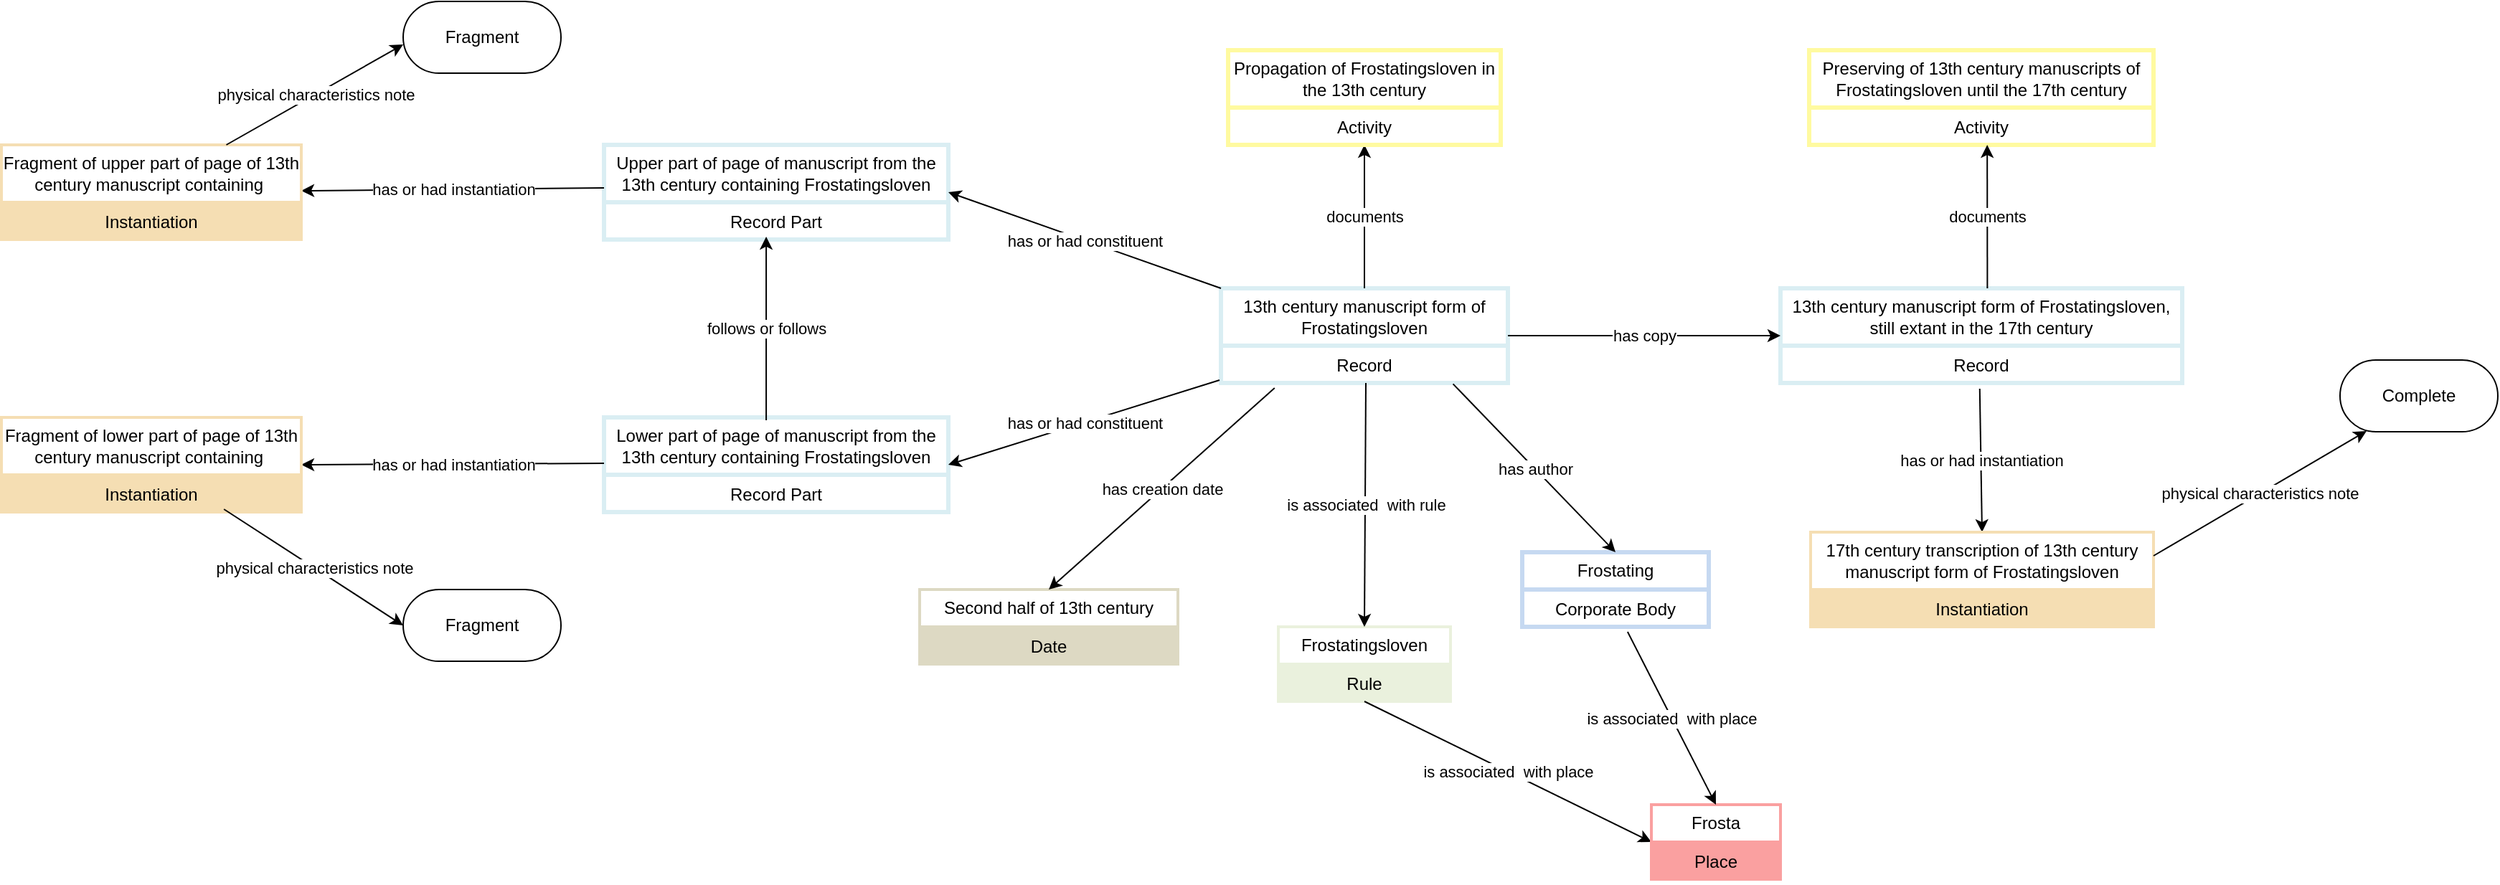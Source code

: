 <mxfile version="28.2.8">
  <diagram name="Page-1" id="O2NB3AHUGkKWXO4BTzOB">
    <mxGraphModel dx="5551" dy="566" grid="1" gridSize="10" guides="1" tooltips="1" connect="1" arrows="1" fold="1" page="1" pageScale="1" pageWidth="4681" pageHeight="3300" math="0" shadow="0">
      <root>
        <mxCell id="0" />
        <mxCell id="1" parent="0" />
        <mxCell id="L6I_B5Xg3VRzbRjyq4MM-1" value="13th century manuscript form of Frostatingsloven" style="swimlane;fontStyle=0;childLayout=stackLayout;horizontal=1;startSize=40;strokeColor=#DAEEF3;strokeWidth=3;fillColor=none;horizontalStack=0;resizeParent=1;resizeParentMax=0;resizeLast=0;collapsible=1;marginBottom=0;whiteSpace=wrap;html=1;" parent="1" vertex="1">
          <mxGeometry x="530" y="220" width="200" height="66" as="geometry" />
        </mxCell>
        <mxCell id="L6I_B5Xg3VRzbRjyq4MM-2" value="Record" style="text;strokeColor=#DAEEF3;strokeWidth=3;fillColor=none;align=center;verticalAlign=top;spacingLeft=4;spacingRight=4;overflow=hidden;rotatable=0;points=[[0,0.5],[1,0.5]];portConstraint=eastwest;whiteSpace=wrap;html=1;" parent="L6I_B5Xg3VRzbRjyq4MM-1" vertex="1">
          <mxGeometry y="40" width="200" height="26" as="geometry" />
        </mxCell>
        <mxCell id="L6I_B5Xg3VRzbRjyq4MM-3" value="Upper part of page of manuscript from the 13th century containing Frostatingsloven" style="swimlane;fontStyle=0;childLayout=stackLayout;horizontal=1;startSize=40;strokeColor=#DAEEF3;strokeWidth=3;fillColor=none;horizontalStack=0;resizeParent=1;resizeParentMax=0;resizeLast=0;collapsible=1;marginBottom=0;whiteSpace=wrap;html=1;" parent="1" vertex="1">
          <mxGeometry x="100" y="120" width="240" height="66" as="geometry" />
        </mxCell>
        <mxCell id="L6I_B5Xg3VRzbRjyq4MM-4" value="Record Part" style="text;strokeColor=#DAEEF3;strokeWidth=3;fillColor=none;align=center;verticalAlign=top;spacingLeft=4;spacingRight=4;overflow=hidden;rotatable=0;points=[[0,0.5],[1,0.5]];portConstraint=eastwest;whiteSpace=wrap;html=1;" parent="L6I_B5Xg3VRzbRjyq4MM-3" vertex="1">
          <mxGeometry y="40" width="240" height="26" as="geometry" />
        </mxCell>
        <mxCell id="L6I_B5Xg3VRzbRjyq4MM-5" value="Lower part of page of manuscript from the 13th century containing Frostatingsloven" style="swimlane;fontStyle=0;childLayout=stackLayout;horizontal=1;startSize=40;strokeColor=#DAEEF3;strokeWidth=3;fillColor=none;horizontalStack=0;resizeParent=1;resizeParentMax=0;resizeLast=0;collapsible=1;marginBottom=0;whiteSpace=wrap;html=1;" parent="1" vertex="1">
          <mxGeometry x="100" y="310" width="240" height="66" as="geometry" />
        </mxCell>
        <mxCell id="L6I_B5Xg3VRzbRjyq4MM-6" value="Record Part" style="text;strokeColor=#DAEEF3;strokeWidth=3;fillColor=none;align=center;verticalAlign=top;spacingLeft=4;spacingRight=4;overflow=hidden;rotatable=0;points=[[0,0.5],[1,0.5]];portConstraint=eastwest;whiteSpace=wrap;html=1;" parent="L6I_B5Xg3VRzbRjyq4MM-5" vertex="1">
          <mxGeometry y="40" width="240" height="26" as="geometry" />
        </mxCell>
        <mxCell id="L6I_B5Xg3VRzbRjyq4MM-7" value="" style="endArrow=classic;html=1;rounded=0;exitX=0.471;exitY=0.03;exitDx=0;exitDy=0;exitPerimeter=0;entryX=0.471;entryY=0.923;entryDx=0;entryDy=0;entryPerimeter=0;" parent="1" source="L6I_B5Xg3VRzbRjyq4MM-5" target="L6I_B5Xg3VRzbRjyq4MM-4" edge="1">
          <mxGeometry relative="1" as="geometry">
            <mxPoint x="213" y="290" as="sourcePoint" />
            <mxPoint x="280" y="230" as="targetPoint" />
          </mxGeometry>
        </mxCell>
        <mxCell id="L6I_B5Xg3VRzbRjyq4MM-8" value="follows or follows" style="edgeLabel;resizable=0;html=1;;align=center;verticalAlign=middle;" parent="L6I_B5Xg3VRzbRjyq4MM-7" connectable="0" vertex="1">
          <mxGeometry relative="1" as="geometry" />
        </mxCell>
        <mxCell id="L6I_B5Xg3VRzbRjyq4MM-9" value="" style="endArrow=classic;html=1;rounded=0;exitX=0;exitY=0;exitDx=0;exitDy=0;entryX=1;entryY=0.5;entryDx=0;entryDy=0;" parent="1" source="L6I_B5Xg3VRzbRjyq4MM-1" target="L6I_B5Xg3VRzbRjyq4MM-3" edge="1">
          <mxGeometry relative="1" as="geometry">
            <mxPoint x="500" y="246" as="sourcePoint" />
            <mxPoint x="500" y="140" as="targetPoint" />
          </mxGeometry>
        </mxCell>
        <mxCell id="L6I_B5Xg3VRzbRjyq4MM-10" value="has or had constituent" style="edgeLabel;resizable=0;html=1;;align=center;verticalAlign=middle;" parent="L6I_B5Xg3VRzbRjyq4MM-9" connectable="0" vertex="1">
          <mxGeometry relative="1" as="geometry" />
        </mxCell>
        <mxCell id="L6I_B5Xg3VRzbRjyq4MM-11" value="" style="endArrow=classic;html=1;rounded=0;entryX=1;entryY=0.5;entryDx=0;entryDy=0;exitX=-0.005;exitY=0.923;exitDx=0;exitDy=0;exitPerimeter=0;" parent="1" source="L6I_B5Xg3VRzbRjyq4MM-2" target="L6I_B5Xg3VRzbRjyq4MM-5" edge="1">
          <mxGeometry relative="1" as="geometry">
            <mxPoint x="570" y="387" as="sourcePoint" />
            <mxPoint x="440" y="300" as="targetPoint" />
          </mxGeometry>
        </mxCell>
        <mxCell id="L6I_B5Xg3VRzbRjyq4MM-12" value="has or had constituent" style="edgeLabel;resizable=0;html=1;;align=center;verticalAlign=middle;" parent="L6I_B5Xg3VRzbRjyq4MM-11" connectable="0" vertex="1">
          <mxGeometry relative="1" as="geometry" />
        </mxCell>
        <mxCell id="L6I_B5Xg3VRzbRjyq4MM-14" value="" style="endArrow=classic;html=1;rounded=0;exitX=0.5;exitY=0;exitDx=0;exitDy=0;" parent="1" source="L6I_B5Xg3VRzbRjyq4MM-1" target="L6I_B5Xg3VRzbRjyq4MM-16" edge="1">
          <mxGeometry relative="1" as="geometry">
            <mxPoint x="900" y="187" as="sourcePoint" />
            <mxPoint x="630" y="120" as="targetPoint" />
          </mxGeometry>
        </mxCell>
        <mxCell id="L6I_B5Xg3VRzbRjyq4MM-15" value="documents" style="edgeLabel;resizable=0;html=1;;align=center;verticalAlign=middle;" parent="L6I_B5Xg3VRzbRjyq4MM-14" connectable="0" vertex="1">
          <mxGeometry relative="1" as="geometry" />
        </mxCell>
        <mxCell id="L6I_B5Xg3VRzbRjyq4MM-16" value="Propagation of Frostatingsloven in the 13th century" style="swimlane;fontStyle=0;childLayout=stackLayout;horizontal=1;startSize=40;strokeColor=#FFFAA0;strokeWidth=3;fillColor=none;horizontalStack=0;resizeParent=1;resizeParentMax=0;resizeLast=0;collapsible=1;marginBottom=0;whiteSpace=wrap;html=1;" parent="1" vertex="1">
          <mxGeometry x="535" y="54" width="190" height="66" as="geometry" />
        </mxCell>
        <mxCell id="L6I_B5Xg3VRzbRjyq4MM-17" value="Activity" style="text;strokeColor=#FFFAA0;strokeWidth=3;fillColor=none;align=center;verticalAlign=top;spacingLeft=4;spacingRight=4;overflow=hidden;rotatable=0;points=[[0,0.5],[1,0.5]];portConstraint=eastwest;whiteSpace=wrap;html=1;" parent="L6I_B5Xg3VRzbRjyq4MM-16" vertex="1">
          <mxGeometry y="40" width="190" height="26" as="geometry" />
        </mxCell>
        <mxCell id="PNjjJlQ0i2x1OqJXH55u-1" value="13th century manuscript form of Frostatingsloven, still extant in the 17th century" style="swimlane;fontStyle=0;childLayout=stackLayout;horizontal=1;startSize=40;strokeColor=#DAEEF3;strokeWidth=3;fillColor=none;horizontalStack=0;resizeParent=1;resizeParentMax=0;resizeLast=0;collapsible=1;marginBottom=0;whiteSpace=wrap;html=1;" parent="1" vertex="1">
          <mxGeometry x="920" y="220" width="280" height="66" as="geometry" />
        </mxCell>
        <mxCell id="PNjjJlQ0i2x1OqJXH55u-2" value="Record" style="text;strokeColor=#DAEEF3;strokeWidth=3;fillColor=none;align=center;verticalAlign=top;spacingLeft=4;spacingRight=4;overflow=hidden;rotatable=0;points=[[0,0.5],[1,0.5]];portConstraint=eastwest;whiteSpace=wrap;html=1;" parent="PNjjJlQ0i2x1OqJXH55u-1" vertex="1">
          <mxGeometry y="40" width="280" height="26" as="geometry" />
        </mxCell>
        <mxCell id="PNjjJlQ0i2x1OqJXH55u-3" value="" style="endArrow=classic;html=1;rounded=0;exitX=1;exitY=0.5;exitDx=0;exitDy=0;entryX=0;entryY=0.5;entryDx=0;entryDy=0;" parent="1" source="L6I_B5Xg3VRzbRjyq4MM-1" target="PNjjJlQ0i2x1OqJXH55u-1" edge="1">
          <mxGeometry relative="1" as="geometry">
            <mxPoint x="780" y="310" as="sourcePoint" />
            <mxPoint x="848" y="226" as="targetPoint" />
          </mxGeometry>
        </mxCell>
        <mxCell id="PNjjJlQ0i2x1OqJXH55u-4" value="has copy" style="edgeLabel;resizable=0;html=1;;align=center;verticalAlign=middle;" parent="PNjjJlQ0i2x1OqJXH55u-3" connectable="0" vertex="1">
          <mxGeometry relative="1" as="geometry" />
        </mxCell>
        <mxCell id="PNjjJlQ0i2x1OqJXH55u-7" value="Preserving of 13th century manuscripts of Frostatingsloven until the 17th century" style="swimlane;fontStyle=0;childLayout=stackLayout;horizontal=1;startSize=40;strokeColor=#FFFAA0;strokeWidth=3;fillColor=none;horizontalStack=0;resizeParent=1;resizeParentMax=0;resizeLast=0;collapsible=1;marginBottom=0;whiteSpace=wrap;html=1;" parent="1" vertex="1">
          <mxGeometry x="940" y="54" width="240" height="66" as="geometry" />
        </mxCell>
        <mxCell id="PNjjJlQ0i2x1OqJXH55u-8" value="Activity" style="text;strokeColor=#FFFAA0;strokeWidth=3;fillColor=none;align=center;verticalAlign=top;spacingLeft=4;spacingRight=4;overflow=hidden;rotatable=0;points=[[0,0.5],[1,0.5]];portConstraint=eastwest;whiteSpace=wrap;html=1;" parent="PNjjJlQ0i2x1OqJXH55u-7" vertex="1">
          <mxGeometry y="40" width="240" height="26" as="geometry" />
        </mxCell>
        <mxCell id="PNjjJlQ0i2x1OqJXH55u-9" value="" style="endArrow=classic;html=1;rounded=0;exitX=0.515;exitY=0;exitDx=0;exitDy=0;entryX=0.517;entryY=1;entryDx=0;entryDy=0;entryPerimeter=0;exitPerimeter=0;" parent="1" source="PNjjJlQ0i2x1OqJXH55u-1" target="PNjjJlQ0i2x1OqJXH55u-8" edge="1">
          <mxGeometry relative="1" as="geometry">
            <mxPoint x="1080" y="220" as="sourcePoint" />
            <mxPoint x="1080" y="120" as="targetPoint" />
          </mxGeometry>
        </mxCell>
        <mxCell id="PNjjJlQ0i2x1OqJXH55u-10" value="documents" style="edgeLabel;resizable=0;html=1;;align=center;verticalAlign=middle;" parent="PNjjJlQ0i2x1OqJXH55u-9" connectable="0" vertex="1">
          <mxGeometry relative="1" as="geometry" />
        </mxCell>
        <mxCell id="PNjjJlQ0i2x1OqJXH55u-11" value="" style="endArrow=classic;html=1;rounded=0;exitX=0.496;exitY=1.154;exitDx=0;exitDy=0;exitPerimeter=0;entryX=0.5;entryY=0;entryDx=0;entryDy=0;" parent="1" source="PNjjJlQ0i2x1OqJXH55u-2" target="PNjjJlQ0i2x1OqJXH55u-16" edge="1">
          <mxGeometry relative="1" as="geometry">
            <mxPoint x="960" y="420" as="sourcePoint" />
            <mxPoint x="1064" y="420" as="targetPoint" />
          </mxGeometry>
        </mxCell>
        <mxCell id="PNjjJlQ0i2x1OqJXH55u-12" value="has or had instantiation" style="edgeLabel;resizable=0;html=1;;align=center;verticalAlign=middle;" parent="PNjjJlQ0i2x1OqJXH55u-11" connectable="0" vertex="1">
          <mxGeometry relative="1" as="geometry" />
        </mxCell>
        <mxCell id="PNjjJlQ0i2x1OqJXH55u-16" value="17th century transcription of 13th century manuscript form of Frostatingsloven" style="swimlane;fontStyle=0;childLayout=stackLayout;horizontal=1;startSize=40;strokeColor=#F5DEB3;strokeWidth=2;fillColor=none;horizontalStack=0;resizeParent=1;resizeParentMax=0;resizeLast=0;collapsible=1;marginBottom=0;whiteSpace=wrap;html=1;" parent="1" vertex="1">
          <mxGeometry x="941" y="390" width="239" height="66" as="geometry" />
        </mxCell>
        <mxCell id="PNjjJlQ0i2x1OqJXH55u-17" value="Instantiation&lt;div&gt;&lt;br&gt;&lt;/div&gt;" style="text;strokeColor=#F5DEB3;strokeWidth=2;fillColor=#F5DEB3;align=center;verticalAlign=top;spacingLeft=4;spacingRight=4;overflow=hidden;rotatable=0;points=[[0,0.5],[1,0.5]];portConstraint=eastwest;whiteSpace=wrap;html=1;" parent="PNjjJlQ0i2x1OqJXH55u-16" vertex="1">
          <mxGeometry y="40" width="239" height="26" as="geometry" />
        </mxCell>
        <mxCell id="PNjjJlQ0i2x1OqJXH55u-18" value="" style="endArrow=classic;html=1;rounded=0;exitX=1;exitY=0.25;exitDx=0;exitDy=0;entryX=0.168;entryY=0.99;entryDx=0;entryDy=0;entryPerimeter=0;" parent="1" source="PNjjJlQ0i2x1OqJXH55u-16" target="PNjjJlQ0i2x1OqJXH55u-21" edge="1">
          <mxGeometry relative="1" as="geometry">
            <mxPoint x="1220" y="360" as="sourcePoint" />
            <mxPoint x="1270" y="320" as="targetPoint" />
          </mxGeometry>
        </mxCell>
        <mxCell id="PNjjJlQ0i2x1OqJXH55u-19" value="physical characteristics note" style="edgeLabel;resizable=0;html=1;;align=center;verticalAlign=middle;" parent="PNjjJlQ0i2x1OqJXH55u-18" connectable="0" vertex="1">
          <mxGeometry relative="1" as="geometry" />
        </mxCell>
        <mxCell id="PNjjJlQ0i2x1OqJXH55u-21" value="Complete" style="html=1;whiteSpace=wrap;rounded=1;arcSize=50;" parent="1" vertex="1">
          <mxGeometry x="1310" y="270" width="110" height="50" as="geometry" />
        </mxCell>
        <mxCell id="PNjjJlQ0i2x1OqJXH55u-22" value="" style="endArrow=classic;html=1;rounded=0;" parent="1" target="PNjjJlQ0i2x1OqJXH55u-24" edge="1">
          <mxGeometry relative="1" as="geometry">
            <mxPoint x="100" y="150" as="sourcePoint" />
            <mxPoint x="-80" y="150" as="targetPoint" />
          </mxGeometry>
        </mxCell>
        <mxCell id="PNjjJlQ0i2x1OqJXH55u-23" value="has or had instantiation" style="edgeLabel;resizable=0;html=1;;align=center;verticalAlign=middle;" parent="PNjjJlQ0i2x1OqJXH55u-22" connectable="0" vertex="1">
          <mxGeometry relative="1" as="geometry" />
        </mxCell>
        <mxCell id="PNjjJlQ0i2x1OqJXH55u-24" value="Fragment of upper part of page of 13th century manuscript containing&amp;nbsp;" style="swimlane;fontStyle=0;childLayout=stackLayout;horizontal=1;startSize=40;strokeColor=#F5DEB3;strokeWidth=2;fillColor=none;horizontalStack=0;resizeParent=1;resizeParentMax=0;resizeLast=0;collapsible=1;marginBottom=0;whiteSpace=wrap;html=1;" parent="1" vertex="1">
          <mxGeometry x="-320" y="120" width="209" height="66" as="geometry" />
        </mxCell>
        <mxCell id="PNjjJlQ0i2x1OqJXH55u-25" value="Instantiation&lt;div&gt;&lt;br&gt;&lt;/div&gt;" style="text;strokeColor=#F5DEB3;strokeWidth=2;fillColor=#F5DEB3;align=center;verticalAlign=top;spacingLeft=4;spacingRight=4;overflow=hidden;rotatable=0;points=[[0,0.5],[1,0.5]];portConstraint=eastwest;whiteSpace=wrap;html=1;" parent="PNjjJlQ0i2x1OqJXH55u-24" vertex="1">
          <mxGeometry y="40" width="209" height="26" as="geometry" />
        </mxCell>
        <mxCell id="PNjjJlQ0i2x1OqJXH55u-26" value="" style="endArrow=classic;html=1;rounded=0;entryX=1;entryY=0.5;entryDx=0;entryDy=0;" parent="1" target="PNjjJlQ0i2x1OqJXH55u-28" edge="1">
          <mxGeometry relative="1" as="geometry">
            <mxPoint x="100" y="342" as="sourcePoint" />
            <mxPoint x="-111" y="344" as="targetPoint" />
          </mxGeometry>
        </mxCell>
        <mxCell id="PNjjJlQ0i2x1OqJXH55u-27" value="has or had instantiation" style="edgeLabel;resizable=0;html=1;;align=center;verticalAlign=middle;" parent="PNjjJlQ0i2x1OqJXH55u-26" connectable="0" vertex="1">
          <mxGeometry relative="1" as="geometry" />
        </mxCell>
        <mxCell id="PNjjJlQ0i2x1OqJXH55u-28" value="Fragment of lower part of page of 13th century manuscript containing&amp;nbsp;" style="swimlane;fontStyle=0;childLayout=stackLayout;horizontal=1;startSize=40;strokeColor=#F5DEB3;strokeWidth=2;fillColor=none;horizontalStack=0;resizeParent=1;resizeParentMax=0;resizeLast=0;collapsible=1;marginBottom=0;whiteSpace=wrap;html=1;" parent="1" vertex="1">
          <mxGeometry x="-320" y="310" width="209" height="66" as="geometry" />
        </mxCell>
        <mxCell id="PNjjJlQ0i2x1OqJXH55u-29" value="Instantiation&lt;div&gt;&lt;br&gt;&lt;/div&gt;" style="text;strokeColor=#F5DEB3;strokeWidth=2;fillColor=#F5DEB3;align=center;verticalAlign=top;spacingLeft=4;spacingRight=4;overflow=hidden;rotatable=0;points=[[0,0.5],[1,0.5]];portConstraint=eastwest;whiteSpace=wrap;html=1;" parent="PNjjJlQ0i2x1OqJXH55u-28" vertex="1">
          <mxGeometry y="40" width="209" height="26" as="geometry" />
        </mxCell>
        <mxCell id="PNjjJlQ0i2x1OqJXH55u-30" value="" style="endArrow=classic;html=1;rounded=0;exitX=0.75;exitY=0;exitDx=0;exitDy=0;entryX=0;entryY=0.6;entryDx=0;entryDy=0;entryPerimeter=0;" parent="1" source="PNjjJlQ0i2x1OqJXH55u-24" target="PNjjJlQ0i2x1OqJXH55u-32" edge="1">
          <mxGeometry relative="1" as="geometry">
            <mxPoint x="86" y="86.66" as="sourcePoint" />
            <mxPoint x="50" y="50" as="targetPoint" />
          </mxGeometry>
        </mxCell>
        <mxCell id="PNjjJlQ0i2x1OqJXH55u-31" value="physical characteristics note" style="edgeLabel;resizable=0;html=1;;align=center;verticalAlign=middle;" parent="PNjjJlQ0i2x1OqJXH55u-30" connectable="0" vertex="1">
          <mxGeometry relative="1" as="geometry" />
        </mxCell>
        <mxCell id="PNjjJlQ0i2x1OqJXH55u-32" value="Fragment" style="html=1;whiteSpace=wrap;rounded=1;arcSize=50;" parent="1" vertex="1">
          <mxGeometry x="-40" y="20" width="110" height="50" as="geometry" />
        </mxCell>
        <mxCell id="PNjjJlQ0i2x1OqJXH55u-33" value="" style="endArrow=classic;html=1;rounded=0;exitX=0.742;exitY=0.923;exitDx=0;exitDy=0;exitPerimeter=0;entryX=0;entryY=0.5;entryDx=0;entryDy=0;" parent="1" source="PNjjJlQ0i2x1OqJXH55u-29" target="PNjjJlQ0i2x1OqJXH55u-35" edge="1">
          <mxGeometry relative="1" as="geometry">
            <mxPoint x="-150" y="380" as="sourcePoint" />
            <mxPoint x="70" y="440" as="targetPoint" />
          </mxGeometry>
        </mxCell>
        <mxCell id="PNjjJlQ0i2x1OqJXH55u-34" value="physical characteristics note" style="edgeLabel;resizable=0;html=1;;align=center;verticalAlign=middle;" parent="PNjjJlQ0i2x1OqJXH55u-33" connectable="0" vertex="1">
          <mxGeometry relative="1" as="geometry" />
        </mxCell>
        <mxCell id="PNjjJlQ0i2x1OqJXH55u-35" value="Fragment" style="html=1;whiteSpace=wrap;rounded=1;arcSize=50;" parent="1" vertex="1">
          <mxGeometry x="-40" y="430" width="110" height="50" as="geometry" />
        </mxCell>
        <mxCell id="PNjjJlQ0i2x1OqJXH55u-37" value="Second half of 13th century" style="swimlane;fontStyle=0;childLayout=stackLayout;horizontal=1;startSize=26;strokeColor=#DDD9C3;strokeWidth=2;fillColor=none;horizontalStack=0;resizeParent=1;resizeParentMax=0;resizeLast=0;collapsible=1;marginBottom=0;whiteSpace=wrap;html=1;" parent="1" vertex="1">
          <mxGeometry x="320" y="430" width="180" height="52" as="geometry" />
        </mxCell>
        <mxCell id="PNjjJlQ0i2x1OqJXH55u-38" value="Date" style="text;strokeColor=#DDD9C3;strokeWidth=2;fillColor=#DDD9C3;align=center;verticalAlign=top;spacingLeft=4;spacingRight=4;overflow=hidden;rotatable=0;points=[[0,0.5],[1,0.5]];portConstraint=eastwest;whiteSpace=wrap;html=1;" parent="PNjjJlQ0i2x1OqJXH55u-37" vertex="1">
          <mxGeometry y="26" width="180" height="26" as="geometry" />
        </mxCell>
        <mxCell id="PNjjJlQ0i2x1OqJXH55u-39" value="" style="endArrow=classic;html=1;rounded=0;entryX=0.5;entryY=0;entryDx=0;entryDy=0;exitX=0.187;exitY=1.137;exitDx=0;exitDy=0;exitPerimeter=0;entryPerimeter=0;" parent="1" source="L6I_B5Xg3VRzbRjyq4MM-2" target="PNjjJlQ0i2x1OqJXH55u-37" edge="1">
          <mxGeometry relative="1" as="geometry">
            <mxPoint x="575" y="361" as="sourcePoint" />
            <mxPoint x="386" y="420" as="targetPoint" />
          </mxGeometry>
        </mxCell>
        <mxCell id="PNjjJlQ0i2x1OqJXH55u-40" value="has creation date" style="edgeLabel;resizable=0;html=1;;align=center;verticalAlign=middle;" parent="PNjjJlQ0i2x1OqJXH55u-39" connectable="0" vertex="1">
          <mxGeometry relative="1" as="geometry" />
        </mxCell>
        <mxCell id="PNjjJlQ0i2x1OqJXH55u-41" value="Frostating" style="swimlane;fontStyle=0;childLayout=stackLayout;horizontal=1;startSize=26;strokeColor=#C6D9F1;strokeWidth=3;fillColor=none;horizontalStack=0;resizeParent=1;resizeParentMax=0;resizeLast=0;collapsible=1;marginBottom=0;whiteSpace=wrap;html=1;" parent="1" vertex="1">
          <mxGeometry x="740" y="404" width="130" height="52" as="geometry" />
        </mxCell>
        <mxCell id="PNjjJlQ0i2x1OqJXH55u-42" value="Corporate Body" style="text;strokeColor=#C6D9F1;strokeWidth=3;fillColor=none;align=center;verticalAlign=top;spacingLeft=4;spacingRight=4;overflow=hidden;rotatable=0;points=[[0,0.5],[1,0.5]];portConstraint=eastwest;whiteSpace=wrap;html=1;" parent="PNjjJlQ0i2x1OqJXH55u-41" vertex="1">
          <mxGeometry y="26" width="130" height="26" as="geometry" />
        </mxCell>
        <mxCell id="PNjjJlQ0i2x1OqJXH55u-43" value="" style="endArrow=classic;html=1;rounded=0;entryX=0.5;entryY=0;entryDx=0;entryDy=0;exitX=0.809;exitY=1.027;exitDx=0;exitDy=0;exitPerimeter=0;" parent="1" source="L6I_B5Xg3VRzbRjyq4MM-2" target="PNjjJlQ0i2x1OqJXH55u-41" edge="1">
          <mxGeometry relative="1" as="geometry">
            <mxPoint x="720" y="260" as="sourcePoint" />
            <mxPoint x="850" y="260" as="targetPoint" />
          </mxGeometry>
        </mxCell>
        <mxCell id="PNjjJlQ0i2x1OqJXH55u-44" value="has author" style="edgeLabel;resizable=0;html=1;;align=center;verticalAlign=middle;" parent="PNjjJlQ0i2x1OqJXH55u-43" connectable="0" vertex="1">
          <mxGeometry relative="1" as="geometry" />
        </mxCell>
        <mxCell id="PNjjJlQ0i2x1OqJXH55u-45" value="Frostatingsloven" style="swimlane;fontStyle=0;childLayout=stackLayout;horizontal=1;startSize=26;strokeColor=#EAF1DD;strokeWidth=2;fillColor=none;horizontalStack=0;resizeParent=1;resizeParentMax=0;resizeLast=0;collapsible=1;marginBottom=0;whiteSpace=wrap;html=1;" parent="1" vertex="1">
          <mxGeometry x="570" y="456" width="120" height="52" as="geometry" />
        </mxCell>
        <mxCell id="PNjjJlQ0i2x1OqJXH55u-46" value="Rule&lt;div&gt;&lt;br&gt;&lt;/div&gt;" style="text;strokeColor=#EAF1DD;strokeWidth=2;fillColor=#EAF1DD;align=center;verticalAlign=top;spacingLeft=4;spacingRight=4;overflow=hidden;rotatable=0;points=[[0,0.5],[1,0.5]];portConstraint=eastwest;whiteSpace=wrap;html=1;" parent="PNjjJlQ0i2x1OqJXH55u-45" vertex="1">
          <mxGeometry y="26" width="120" height="26" as="geometry" />
        </mxCell>
        <mxCell id="PNjjJlQ0i2x1OqJXH55u-47" value="" style="endArrow=classic;html=1;rounded=0;entryX=0.5;entryY=0;entryDx=0;entryDy=0;exitX=0.505;exitY=1;exitDx=0;exitDy=0;exitPerimeter=0;" parent="1" source="L6I_B5Xg3VRzbRjyq4MM-2" target="PNjjJlQ0i2x1OqJXH55u-45" edge="1">
          <mxGeometry relative="1" as="geometry">
            <mxPoint x="657" y="316" as="sourcePoint" />
            <mxPoint x="500" y="456" as="targetPoint" />
          </mxGeometry>
        </mxCell>
        <mxCell id="PNjjJlQ0i2x1OqJXH55u-48" value="is associated&amp;nbsp; with rule" style="edgeLabel;resizable=0;html=1;;align=center;verticalAlign=middle;" parent="PNjjJlQ0i2x1OqJXH55u-47" connectable="0" vertex="1">
          <mxGeometry relative="1" as="geometry" />
        </mxCell>
        <mxCell id="PNjjJlQ0i2x1OqJXH55u-50" value="" style="endArrow=classic;html=1;rounded=0;entryX=0;entryY=0.5;entryDx=0;entryDy=0;exitX=0.5;exitY=1;exitDx=0;exitDy=0;" parent="1" source="PNjjJlQ0i2x1OqJXH55u-45" target="PNjjJlQ0i2x1OqJXH55u-52" edge="1">
          <mxGeometry relative="1" as="geometry">
            <mxPoint x="871" y="470" as="sourcePoint" />
            <mxPoint x="870" y="640" as="targetPoint" />
          </mxGeometry>
        </mxCell>
        <mxCell id="PNjjJlQ0i2x1OqJXH55u-51" value="is associated&amp;nbsp; with place" style="edgeLabel;resizable=0;html=1;;align=center;verticalAlign=middle;" parent="PNjjJlQ0i2x1OqJXH55u-50" connectable="0" vertex="1">
          <mxGeometry relative="1" as="geometry" />
        </mxCell>
        <mxCell id="PNjjJlQ0i2x1OqJXH55u-52" value="Frosta" style="swimlane;fontStyle=0;childLayout=stackLayout;horizontal=1;startSize=26;strokeColor=#FAA0A0;strokeWidth=2;fillColor=none;horizontalStack=0;resizeParent=1;resizeParentMax=0;resizeLast=0;collapsible=1;marginBottom=0;whiteSpace=wrap;html=1;" parent="1" vertex="1">
          <mxGeometry x="830.0" y="580" width="90" height="52" as="geometry" />
        </mxCell>
        <mxCell id="PNjjJlQ0i2x1OqJXH55u-53" value="Place" style="text;strokeColor=#FAA0A0;strokeWidth=2;fillColor=#FAA0A0;align=center;verticalAlign=top;spacingLeft=4;spacingRight=4;overflow=hidden;rotatable=0;points=[[0,0.5],[1,0.5]];portConstraint=eastwest;whiteSpace=wrap;html=1;" parent="PNjjJlQ0i2x1OqJXH55u-52" vertex="1">
          <mxGeometry y="26" width="90" height="26" as="geometry" />
        </mxCell>
        <mxCell id="PNjjJlQ0i2x1OqJXH55u-54" value="" style="endArrow=classic;html=1;rounded=0;entryX=0.5;entryY=0;entryDx=0;entryDy=0;exitX=0.565;exitY=1.135;exitDx=0;exitDy=0;exitPerimeter=0;" parent="1" source="PNjjJlQ0i2x1OqJXH55u-42" target="PNjjJlQ0i2x1OqJXH55u-52" edge="1">
          <mxGeometry relative="1" as="geometry">
            <mxPoint x="770" y="500" as="sourcePoint" />
            <mxPoint x="1010" y="606" as="targetPoint" />
          </mxGeometry>
        </mxCell>
        <mxCell id="PNjjJlQ0i2x1OqJXH55u-55" value="is associated&amp;nbsp; with place" style="edgeLabel;resizable=0;html=1;;align=center;verticalAlign=middle;" parent="PNjjJlQ0i2x1OqJXH55u-54" connectable="0" vertex="1">
          <mxGeometry relative="1" as="geometry" />
        </mxCell>
      </root>
    </mxGraphModel>
  </diagram>
</mxfile>
